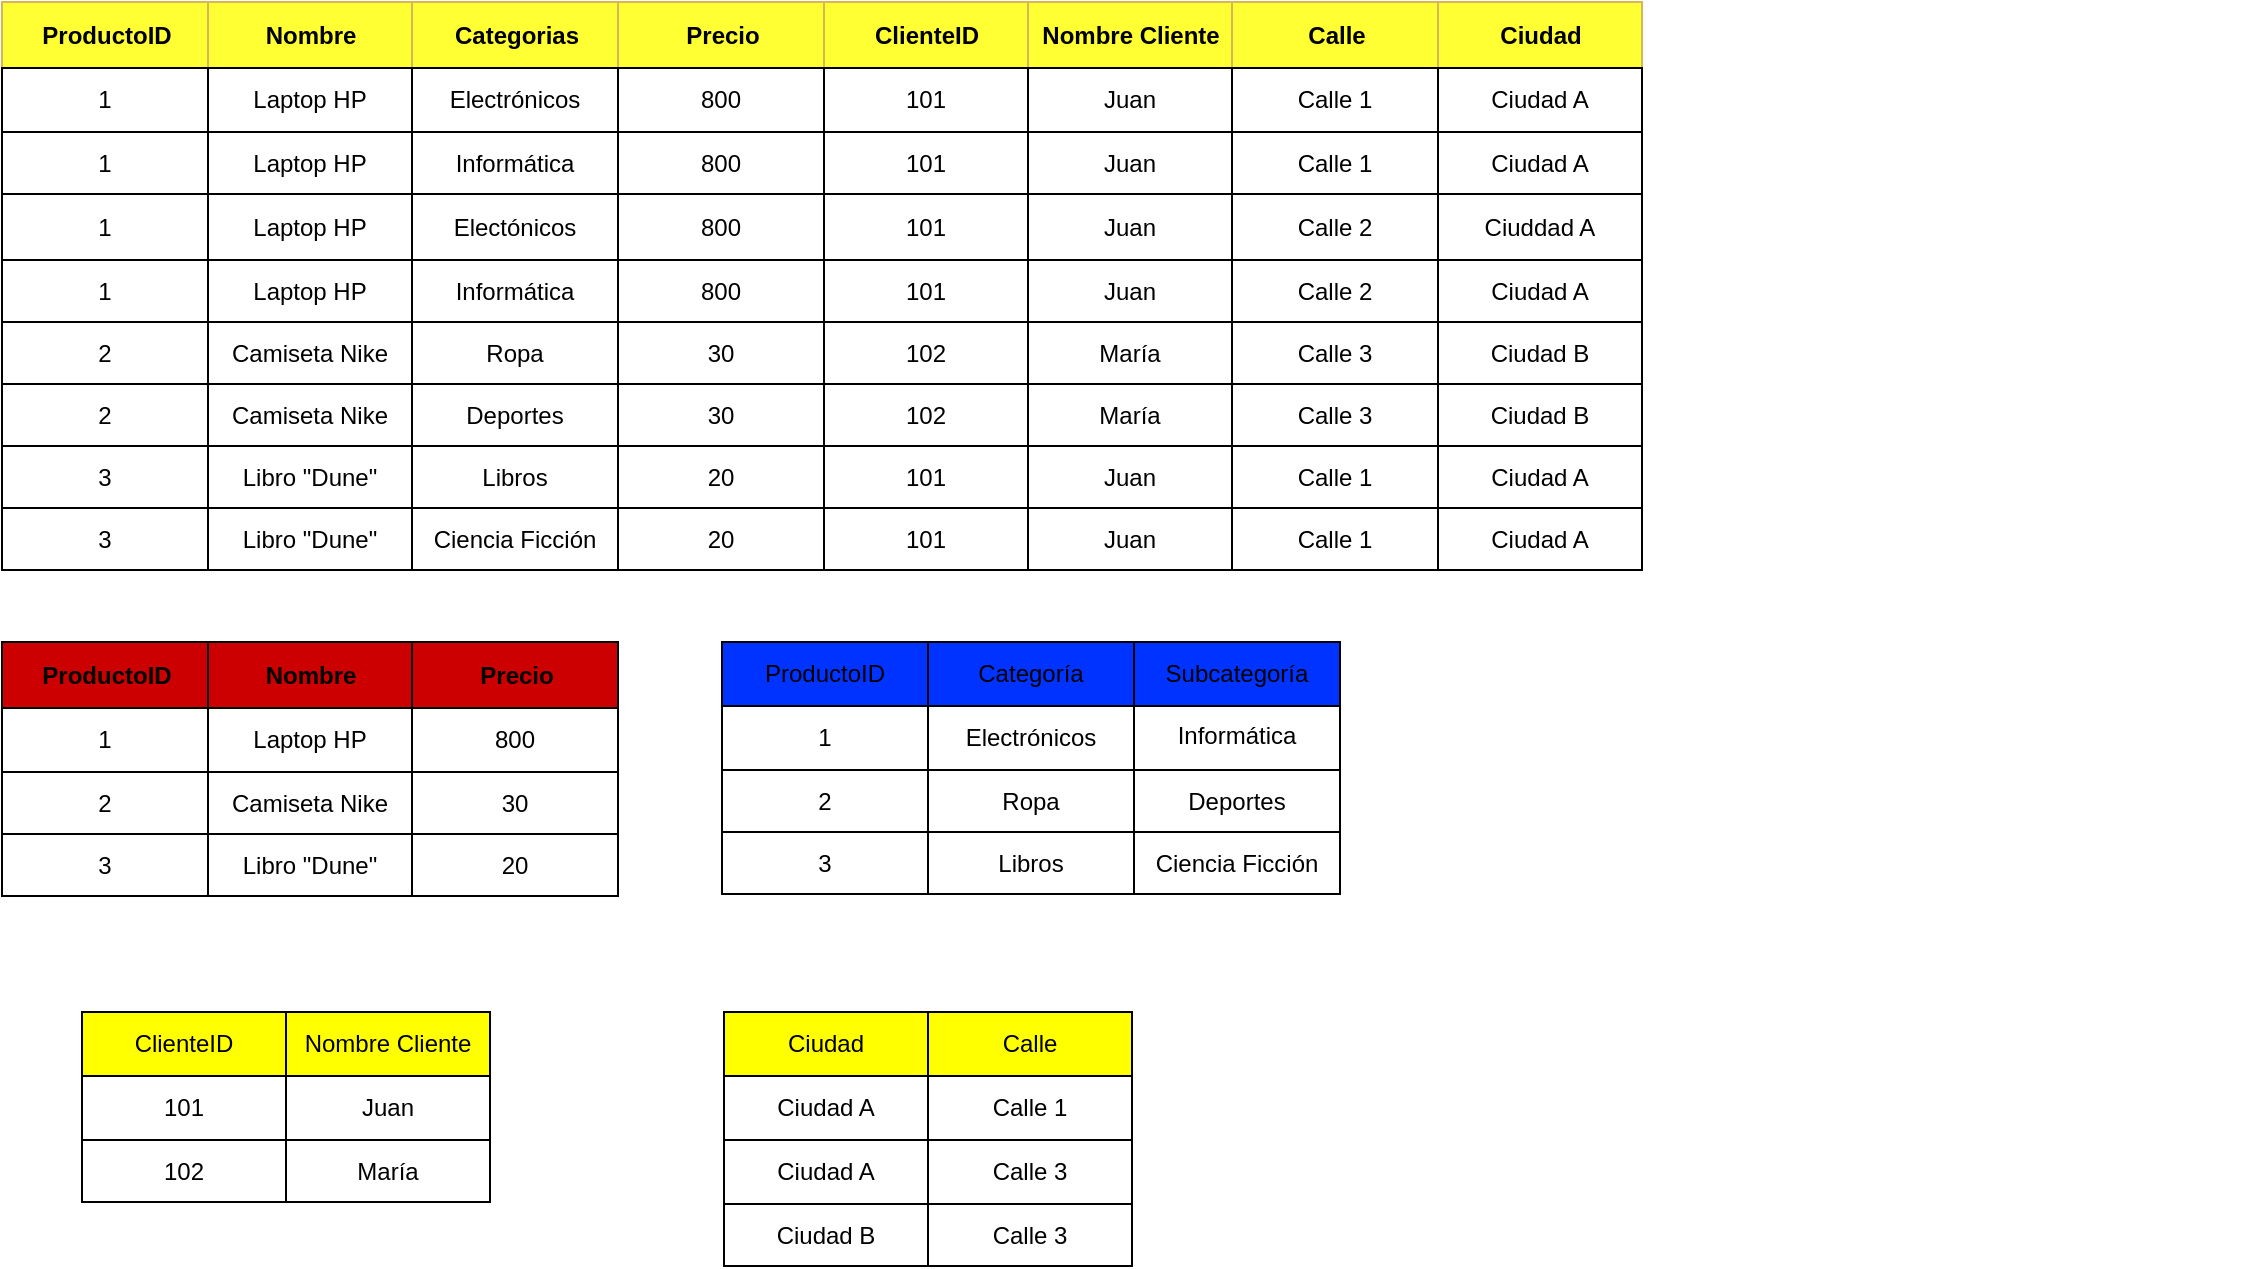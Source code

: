 <mxfile version="22.1.2" type="github">
  <diagram name="Página-1" id="UNRiJUsz-v9IFjcObpk8">
    <mxGraphModel dx="1247" dy="691" grid="1" gridSize="10" guides="1" tooltips="1" connect="1" arrows="1" fold="1" page="1" pageScale="1" pageWidth="827" pageHeight="1169" math="0" shadow="0">
      <root>
        <mxCell id="0" />
        <mxCell id="1" parent="0" />
        <mxCell id="HaPwBVSfwxV4r4Eon3EN-1" value="Assets" style="childLayout=tableLayout;recursiveResize=0;shadow=0;strokeColor=#000000;fillColor=#FFFFFF;rounded=0;swimlaneLine=1;" vertex="1" parent="1">
          <mxGeometry width="820" height="284" as="geometry" />
        </mxCell>
        <mxCell id="HaPwBVSfwxV4r4Eon3EN-2" style="shape=tableRow;horizontal=0;startSize=0;swimlaneHead=0;swimlaneBody=0;top=0;left=0;bottom=0;right=0;dropTarget=0;collapsible=0;recursiveResize=0;expand=0;fontStyle=0;strokeColor=#d6b656;fillColor=#FFFF33;shadow=0;rounded=0;swimlaneLine=1;" vertex="1" parent="HaPwBVSfwxV4r4Eon3EN-1">
          <mxGeometry width="820" height="33" as="geometry" />
        </mxCell>
        <mxCell id="HaPwBVSfwxV4r4Eon3EN-3" value="ProductoID" style="connectable=0;recursiveResize=0;align=center;fontStyle=1;html=1;strokeColor=#d6b656;fillColor=#FFFF33;shadow=0;rounded=0;swimlaneLine=1;" vertex="1" parent="HaPwBVSfwxV4r4Eon3EN-2">
          <mxGeometry width="103" height="33" as="geometry">
            <mxRectangle width="103" height="33" as="alternateBounds" />
          </mxGeometry>
        </mxCell>
        <mxCell id="HaPwBVSfwxV4r4Eon3EN-4" value="Nombre" style="connectable=0;recursiveResize=0;align=center;fontStyle=1;html=1;strokeColor=#d6b656;fillColor=#FFFF33;shadow=0;rounded=0;swimlaneLine=1;" vertex="1" parent="HaPwBVSfwxV4r4Eon3EN-2">
          <mxGeometry x="103" width="102" height="33" as="geometry">
            <mxRectangle width="102" height="33" as="alternateBounds" />
          </mxGeometry>
        </mxCell>
        <mxCell id="HaPwBVSfwxV4r4Eon3EN-5" value="Categorias" style="connectable=0;recursiveResize=0;align=center;fontStyle=1;html=1;strokeColor=#d6b656;fillColor=#FFFF33;shadow=0;rounded=0;swimlaneLine=1;" vertex="1" parent="HaPwBVSfwxV4r4Eon3EN-2">
          <mxGeometry x="205" width="103" height="33" as="geometry">
            <mxRectangle width="103" height="33" as="alternateBounds" />
          </mxGeometry>
        </mxCell>
        <mxCell id="HaPwBVSfwxV4r4Eon3EN-49" value="Precio" style="connectable=0;recursiveResize=0;align=center;fontStyle=1;html=1;strokeColor=#d6b656;fillColor=#FFFF33;shadow=0;rounded=0;swimlaneLine=1;" vertex="1" parent="HaPwBVSfwxV4r4Eon3EN-2">
          <mxGeometry x="308" width="103" height="33" as="geometry">
            <mxRectangle width="103" height="33" as="alternateBounds" />
          </mxGeometry>
        </mxCell>
        <mxCell id="HaPwBVSfwxV4r4Eon3EN-54" value="ClienteID" style="connectable=0;recursiveResize=0;align=center;fontStyle=1;html=1;strokeColor=#d6b656;fillColor=#FFFF33;shadow=0;rounded=0;swimlaneLine=1;" vertex="1" parent="HaPwBVSfwxV4r4Eon3EN-2">
          <mxGeometry x="411" width="102" height="33" as="geometry">
            <mxRectangle width="102" height="33" as="alternateBounds" />
          </mxGeometry>
        </mxCell>
        <mxCell id="HaPwBVSfwxV4r4Eon3EN-59" value="Nombre Cliente" style="connectable=0;recursiveResize=0;align=center;fontStyle=1;html=1;strokeColor=#d6b656;fillColor=#FFFF33;shadow=0;rounded=0;swimlaneLine=1;" vertex="1" parent="HaPwBVSfwxV4r4Eon3EN-2">
          <mxGeometry x="513" width="102" height="33" as="geometry">
            <mxRectangle width="102" height="33" as="alternateBounds" />
          </mxGeometry>
        </mxCell>
        <mxCell id="HaPwBVSfwxV4r4Eon3EN-85" value="Calle" style="connectable=0;recursiveResize=0;align=center;fontStyle=1;html=1;strokeColor=#d6b656;fillColor=#FFFF33;shadow=0;rounded=0;swimlaneLine=1;" vertex="1" parent="HaPwBVSfwxV4r4Eon3EN-2">
          <mxGeometry x="615" width="103" height="33" as="geometry">
            <mxRectangle width="103" height="33" as="alternateBounds" />
          </mxGeometry>
        </mxCell>
        <mxCell id="HaPwBVSfwxV4r4Eon3EN-141" value="Ciudad" style="connectable=0;recursiveResize=0;align=center;fontStyle=1;html=1;strokeColor=#d6b656;fillColor=#FFFF33;shadow=0;rounded=0;swimlaneLine=1;" vertex="1" parent="HaPwBVSfwxV4r4Eon3EN-2">
          <mxGeometry x="718" width="102" height="33" as="geometry">
            <mxRectangle width="102" height="33" as="alternateBounds" />
          </mxGeometry>
        </mxCell>
        <mxCell id="HaPwBVSfwxV4r4Eon3EN-6" value="" style="shape=tableRow;horizontal=0;startSize=0;swimlaneHead=0;swimlaneBody=0;top=0;left=0;bottom=0;right=0;dropTarget=0;collapsible=0;recursiveResize=0;expand=0;fontStyle=0;strokeColor=#000000;fillColor=#FFFFFF;shadow=0;rounded=0;swimlaneLine=1;" vertex="1" parent="HaPwBVSfwxV4r4Eon3EN-1">
          <mxGeometry y="33" width="820" height="32" as="geometry" />
        </mxCell>
        <mxCell id="HaPwBVSfwxV4r4Eon3EN-7" value="1" style="connectable=0;recursiveResize=0;align=center;whiteSpace=wrap;html=1;strokeColor=#000000;fillColor=#FFFFFF;shadow=0;rounded=0;swimlaneLine=1;" vertex="1" parent="HaPwBVSfwxV4r4Eon3EN-6">
          <mxGeometry width="103" height="32" as="geometry">
            <mxRectangle width="103" height="32" as="alternateBounds" />
          </mxGeometry>
        </mxCell>
        <mxCell id="HaPwBVSfwxV4r4Eon3EN-8" value="Laptop HP" style="connectable=0;recursiveResize=0;align=center;whiteSpace=wrap;html=1;strokeColor=#000000;fillColor=#FFFFFF;shadow=0;rounded=0;swimlaneLine=1;" vertex="1" parent="HaPwBVSfwxV4r4Eon3EN-6">
          <mxGeometry x="103" width="102" height="32" as="geometry">
            <mxRectangle width="102" height="32" as="alternateBounds" />
          </mxGeometry>
        </mxCell>
        <mxCell id="HaPwBVSfwxV4r4Eon3EN-9" value="Electrónicos" style="connectable=0;recursiveResize=0;align=center;whiteSpace=wrap;html=1;strokeColor=#000000;fillColor=#FFFFFF;shadow=0;rounded=0;swimlaneLine=1;" vertex="1" parent="HaPwBVSfwxV4r4Eon3EN-6">
          <mxGeometry x="205" width="103" height="32" as="geometry">
            <mxRectangle width="103" height="32" as="alternateBounds" />
          </mxGeometry>
        </mxCell>
        <mxCell id="HaPwBVSfwxV4r4Eon3EN-50" value="800" style="connectable=0;recursiveResize=0;align=center;whiteSpace=wrap;html=1;strokeColor=#000000;fillColor=#FFFFFF;shadow=0;rounded=0;swimlaneLine=1;" vertex="1" parent="HaPwBVSfwxV4r4Eon3EN-6">
          <mxGeometry x="308" width="103" height="32" as="geometry">
            <mxRectangle width="103" height="32" as="alternateBounds" />
          </mxGeometry>
        </mxCell>
        <mxCell id="HaPwBVSfwxV4r4Eon3EN-55" value="101" style="connectable=0;recursiveResize=0;align=center;whiteSpace=wrap;html=1;strokeColor=#000000;fillColor=#FFFFFF;shadow=0;rounded=0;swimlaneLine=1;" vertex="1" parent="HaPwBVSfwxV4r4Eon3EN-6">
          <mxGeometry x="411" width="102" height="32" as="geometry">
            <mxRectangle width="102" height="32" as="alternateBounds" />
          </mxGeometry>
        </mxCell>
        <mxCell id="HaPwBVSfwxV4r4Eon3EN-60" value="Juan" style="connectable=0;recursiveResize=0;align=center;whiteSpace=wrap;html=1;strokeColor=#000000;fillColor=#FFFFFF;shadow=0;rounded=0;swimlaneLine=1;" vertex="1" parent="HaPwBVSfwxV4r4Eon3EN-6">
          <mxGeometry x="513" width="102" height="32" as="geometry">
            <mxRectangle width="102" height="32" as="alternateBounds" />
          </mxGeometry>
        </mxCell>
        <mxCell id="HaPwBVSfwxV4r4Eon3EN-86" value="Calle 1" style="connectable=0;recursiveResize=0;align=center;whiteSpace=wrap;html=1;strokeColor=#000000;fillColor=#FFFFFF;shadow=0;rounded=0;swimlaneLine=1;" vertex="1" parent="HaPwBVSfwxV4r4Eon3EN-6">
          <mxGeometry x="615" width="103" height="32" as="geometry">
            <mxRectangle width="103" height="32" as="alternateBounds" />
          </mxGeometry>
        </mxCell>
        <mxCell id="HaPwBVSfwxV4r4Eon3EN-142" value="Ciudad A" style="connectable=0;recursiveResize=0;align=center;whiteSpace=wrap;html=1;strokeColor=#000000;fillColor=#FFFFFF;shadow=0;rounded=0;swimlaneLine=1;" vertex="1" parent="HaPwBVSfwxV4r4Eon3EN-6">
          <mxGeometry x="718" width="102" height="32" as="geometry">
            <mxRectangle width="102" height="32" as="alternateBounds" />
          </mxGeometry>
        </mxCell>
        <mxCell id="HaPwBVSfwxV4r4Eon3EN-10" value="" style="shape=tableRow;horizontal=0;startSize=0;swimlaneHead=0;swimlaneBody=0;top=0;left=0;bottom=0;right=0;dropTarget=0;collapsible=0;recursiveResize=0;expand=0;fontStyle=1;strokeColor=#000000;fillColor=#FFFFFF;shadow=0;rounded=0;swimlaneLine=1;" vertex="1" parent="HaPwBVSfwxV4r4Eon3EN-1">
          <mxGeometry y="65" width="820" height="31" as="geometry" />
        </mxCell>
        <mxCell id="HaPwBVSfwxV4r4Eon3EN-11" value="1" style="connectable=0;recursiveResize=0;whiteSpace=wrap;html=1;strokeColor=#000000;fillColor=#FFFFFF;shadow=0;rounded=0;swimlaneLine=1;" vertex="1" parent="HaPwBVSfwxV4r4Eon3EN-10">
          <mxGeometry width="103" height="31" as="geometry">
            <mxRectangle width="103" height="31" as="alternateBounds" />
          </mxGeometry>
        </mxCell>
        <mxCell id="HaPwBVSfwxV4r4Eon3EN-12" value="Laptop HP" style="connectable=0;recursiveResize=0;whiteSpace=wrap;html=1;strokeColor=#000000;fillColor=#FFFFFF;shadow=0;rounded=0;swimlaneLine=1;" vertex="1" parent="HaPwBVSfwxV4r4Eon3EN-10">
          <mxGeometry x="103" width="102" height="31" as="geometry">
            <mxRectangle width="102" height="31" as="alternateBounds" />
          </mxGeometry>
        </mxCell>
        <mxCell id="HaPwBVSfwxV4r4Eon3EN-13" value="Informática" style="connectable=0;recursiveResize=0;whiteSpace=wrap;html=1;strokeColor=#000000;fillColor=#FFFFFF;shadow=0;rounded=0;swimlaneLine=1;" vertex="1" parent="HaPwBVSfwxV4r4Eon3EN-10">
          <mxGeometry x="205" width="103" height="31" as="geometry">
            <mxRectangle width="103" height="31" as="alternateBounds" />
          </mxGeometry>
        </mxCell>
        <mxCell id="HaPwBVSfwxV4r4Eon3EN-51" value="800" style="connectable=0;recursiveResize=0;whiteSpace=wrap;html=1;strokeColor=#000000;fillColor=#FFFFFF;shadow=0;rounded=0;swimlaneLine=1;" vertex="1" parent="HaPwBVSfwxV4r4Eon3EN-10">
          <mxGeometry x="308" width="103" height="31" as="geometry">
            <mxRectangle width="103" height="31" as="alternateBounds" />
          </mxGeometry>
        </mxCell>
        <mxCell id="HaPwBVSfwxV4r4Eon3EN-56" value="101" style="connectable=0;recursiveResize=0;whiteSpace=wrap;html=1;strokeColor=#000000;fillColor=#FFFFFF;shadow=0;rounded=0;swimlaneLine=1;" vertex="1" parent="HaPwBVSfwxV4r4Eon3EN-10">
          <mxGeometry x="411" width="102" height="31" as="geometry">
            <mxRectangle width="102" height="31" as="alternateBounds" />
          </mxGeometry>
        </mxCell>
        <mxCell id="HaPwBVSfwxV4r4Eon3EN-61" value="Juan" style="connectable=0;recursiveResize=0;whiteSpace=wrap;html=1;strokeColor=#000000;fillColor=#FFFFFF;shadow=0;rounded=0;swimlaneLine=1;" vertex="1" parent="HaPwBVSfwxV4r4Eon3EN-10">
          <mxGeometry x="513" width="102" height="31" as="geometry">
            <mxRectangle width="102" height="31" as="alternateBounds" />
          </mxGeometry>
        </mxCell>
        <mxCell id="HaPwBVSfwxV4r4Eon3EN-87" value="Calle 1" style="connectable=0;recursiveResize=0;whiteSpace=wrap;html=1;strokeColor=#000000;fillColor=#FFFFFF;shadow=0;rounded=0;swimlaneLine=1;" vertex="1" parent="HaPwBVSfwxV4r4Eon3EN-10">
          <mxGeometry x="615" width="103" height="31" as="geometry">
            <mxRectangle width="103" height="31" as="alternateBounds" />
          </mxGeometry>
        </mxCell>
        <mxCell id="HaPwBVSfwxV4r4Eon3EN-143" value="Ciudad A" style="connectable=0;recursiveResize=0;whiteSpace=wrap;html=1;strokeColor=#000000;fillColor=#FFFFFF;shadow=0;rounded=0;swimlaneLine=1;" vertex="1" parent="HaPwBVSfwxV4r4Eon3EN-10">
          <mxGeometry x="718" width="102" height="31" as="geometry">
            <mxRectangle width="102" height="31" as="alternateBounds" />
          </mxGeometry>
        </mxCell>
        <mxCell id="HaPwBVSfwxV4r4Eon3EN-14" value="" style="shape=tableRow;horizontal=0;startSize=0;swimlaneHead=0;swimlaneBody=0;top=0;left=0;bottom=0;right=0;dropTarget=0;collapsible=0;recursiveResize=0;expand=0;fontStyle=0;strokeColor=#000000;fillColor=#FFFFFF;shadow=0;rounded=0;swimlaneLine=1;" vertex="1" parent="HaPwBVSfwxV4r4Eon3EN-1">
          <mxGeometry y="96" width="820" height="33" as="geometry" />
        </mxCell>
        <mxCell id="HaPwBVSfwxV4r4Eon3EN-15" value="1" style="connectable=0;recursiveResize=0;fontStyle=0;align=center;whiteSpace=wrap;html=1;strokeColor=#000000;fillColor=#FFFFFF;shadow=0;rounded=0;swimlaneLine=1;" vertex="1" parent="HaPwBVSfwxV4r4Eon3EN-14">
          <mxGeometry width="103" height="33" as="geometry">
            <mxRectangle width="103" height="33" as="alternateBounds" />
          </mxGeometry>
        </mxCell>
        <mxCell id="HaPwBVSfwxV4r4Eon3EN-16" value="Laptop HP" style="connectable=0;recursiveResize=0;fontStyle=0;align=center;whiteSpace=wrap;html=1;strokeColor=#000000;fillColor=#FFFFFF;shadow=0;rounded=0;swimlaneLine=1;" vertex="1" parent="HaPwBVSfwxV4r4Eon3EN-14">
          <mxGeometry x="103" width="102" height="33" as="geometry">
            <mxRectangle width="102" height="33" as="alternateBounds" />
          </mxGeometry>
        </mxCell>
        <mxCell id="HaPwBVSfwxV4r4Eon3EN-17" value="Electónicos" style="connectable=0;recursiveResize=0;fontStyle=0;align=center;whiteSpace=wrap;html=1;strokeColor=#000000;fillColor=#FFFFFF;shadow=0;rounded=0;swimlaneLine=1;" vertex="1" parent="HaPwBVSfwxV4r4Eon3EN-14">
          <mxGeometry x="205" width="103" height="33" as="geometry">
            <mxRectangle width="103" height="33" as="alternateBounds" />
          </mxGeometry>
        </mxCell>
        <mxCell id="HaPwBVSfwxV4r4Eon3EN-52" value="800" style="connectable=0;recursiveResize=0;fontStyle=0;align=center;whiteSpace=wrap;html=1;strokeColor=#000000;fillColor=#FFFFFF;shadow=0;rounded=0;swimlaneLine=1;" vertex="1" parent="HaPwBVSfwxV4r4Eon3EN-14">
          <mxGeometry x="308" width="103" height="33" as="geometry">
            <mxRectangle width="103" height="33" as="alternateBounds" />
          </mxGeometry>
        </mxCell>
        <mxCell id="HaPwBVSfwxV4r4Eon3EN-57" value="101" style="connectable=0;recursiveResize=0;fontStyle=0;align=center;whiteSpace=wrap;html=1;strokeColor=#000000;fillColor=#FFFFFF;shadow=0;rounded=0;swimlaneLine=1;" vertex="1" parent="HaPwBVSfwxV4r4Eon3EN-14">
          <mxGeometry x="411" width="102" height="33" as="geometry">
            <mxRectangle width="102" height="33" as="alternateBounds" />
          </mxGeometry>
        </mxCell>
        <mxCell id="HaPwBVSfwxV4r4Eon3EN-62" value="Juan" style="connectable=0;recursiveResize=0;fontStyle=0;align=center;whiteSpace=wrap;html=1;strokeColor=#000000;fillColor=#FFFFFF;shadow=0;rounded=0;swimlaneLine=1;" vertex="1" parent="HaPwBVSfwxV4r4Eon3EN-14">
          <mxGeometry x="513" width="102" height="33" as="geometry">
            <mxRectangle width="102" height="33" as="alternateBounds" />
          </mxGeometry>
        </mxCell>
        <mxCell id="HaPwBVSfwxV4r4Eon3EN-88" value="Calle 2" style="connectable=0;recursiveResize=0;fontStyle=0;align=center;whiteSpace=wrap;html=1;strokeColor=#000000;fillColor=#FFFFFF;shadow=0;rounded=0;swimlaneLine=1;" vertex="1" parent="HaPwBVSfwxV4r4Eon3EN-14">
          <mxGeometry x="615" width="103" height="33" as="geometry">
            <mxRectangle width="103" height="33" as="alternateBounds" />
          </mxGeometry>
        </mxCell>
        <mxCell id="HaPwBVSfwxV4r4Eon3EN-144" value="Ciuddad A" style="connectable=0;recursiveResize=0;fontStyle=0;align=center;whiteSpace=wrap;html=1;strokeColor=#000000;fillColor=#FFFFFF;shadow=0;rounded=0;swimlaneLine=1;" vertex="1" parent="HaPwBVSfwxV4r4Eon3EN-14">
          <mxGeometry x="718" width="102" height="33" as="geometry">
            <mxRectangle width="102" height="33" as="alternateBounds" />
          </mxGeometry>
        </mxCell>
        <mxCell id="HaPwBVSfwxV4r4Eon3EN-18" value="" style="shape=tableRow;horizontal=0;startSize=0;swimlaneHead=0;swimlaneBody=0;top=0;left=0;bottom=0;right=0;dropTarget=0;collapsible=0;recursiveResize=0;expand=0;fontStyle=1;strokeColor=#000000;fillColor=#FFFFFF;shadow=0;rounded=0;swimlaneLine=1;" vertex="1" parent="HaPwBVSfwxV4r4Eon3EN-1">
          <mxGeometry y="129" width="820" height="31" as="geometry" />
        </mxCell>
        <mxCell id="HaPwBVSfwxV4r4Eon3EN-19" value="1" style="connectable=0;recursiveResize=0;whiteSpace=wrap;html=1;strokeColor=#000000;fillColor=#FFFFFF;shadow=0;rounded=0;swimlaneLine=1;" vertex="1" parent="HaPwBVSfwxV4r4Eon3EN-18">
          <mxGeometry width="103" height="31" as="geometry">
            <mxRectangle width="103" height="31" as="alternateBounds" />
          </mxGeometry>
        </mxCell>
        <mxCell id="HaPwBVSfwxV4r4Eon3EN-20" value="Laptop HP" style="connectable=0;recursiveResize=0;whiteSpace=wrap;html=1;strokeColor=#000000;fillColor=#FFFFFF;shadow=0;rounded=0;swimlaneLine=1;" vertex="1" parent="HaPwBVSfwxV4r4Eon3EN-18">
          <mxGeometry x="103" width="102" height="31" as="geometry">
            <mxRectangle width="102" height="31" as="alternateBounds" />
          </mxGeometry>
        </mxCell>
        <mxCell id="HaPwBVSfwxV4r4Eon3EN-21" value="Informática" style="connectable=0;recursiveResize=0;whiteSpace=wrap;html=1;strokeColor=#000000;fillColor=#FFFFFF;shadow=0;rounded=0;swimlaneLine=1;" vertex="1" parent="HaPwBVSfwxV4r4Eon3EN-18">
          <mxGeometry x="205" width="103" height="31" as="geometry">
            <mxRectangle width="103" height="31" as="alternateBounds" />
          </mxGeometry>
        </mxCell>
        <mxCell id="HaPwBVSfwxV4r4Eon3EN-53" value="800" style="connectable=0;recursiveResize=0;whiteSpace=wrap;html=1;strokeColor=#000000;fillColor=#FFFFFF;shadow=0;rounded=0;swimlaneLine=1;" vertex="1" parent="HaPwBVSfwxV4r4Eon3EN-18">
          <mxGeometry x="308" width="103" height="31" as="geometry">
            <mxRectangle width="103" height="31" as="alternateBounds" />
          </mxGeometry>
        </mxCell>
        <mxCell id="HaPwBVSfwxV4r4Eon3EN-58" value="101" style="connectable=0;recursiveResize=0;whiteSpace=wrap;html=1;strokeColor=#000000;fillColor=#FFFFFF;shadow=0;rounded=0;swimlaneLine=1;" vertex="1" parent="HaPwBVSfwxV4r4Eon3EN-18">
          <mxGeometry x="411" width="102" height="31" as="geometry">
            <mxRectangle width="102" height="31" as="alternateBounds" />
          </mxGeometry>
        </mxCell>
        <mxCell id="HaPwBVSfwxV4r4Eon3EN-63" value="Juan" style="connectable=0;recursiveResize=0;whiteSpace=wrap;html=1;strokeColor=#000000;fillColor=#FFFFFF;shadow=0;rounded=0;swimlaneLine=1;" vertex="1" parent="HaPwBVSfwxV4r4Eon3EN-18">
          <mxGeometry x="513" width="102" height="31" as="geometry">
            <mxRectangle width="102" height="31" as="alternateBounds" />
          </mxGeometry>
        </mxCell>
        <mxCell id="HaPwBVSfwxV4r4Eon3EN-89" value="Calle 2" style="connectable=0;recursiveResize=0;whiteSpace=wrap;html=1;strokeColor=#000000;fillColor=#FFFFFF;shadow=0;rounded=0;swimlaneLine=1;" vertex="1" parent="HaPwBVSfwxV4r4Eon3EN-18">
          <mxGeometry x="615" width="103" height="31" as="geometry">
            <mxRectangle width="103" height="31" as="alternateBounds" />
          </mxGeometry>
        </mxCell>
        <mxCell id="HaPwBVSfwxV4r4Eon3EN-145" value="Ciudad A" style="connectable=0;recursiveResize=0;whiteSpace=wrap;html=1;strokeColor=#000000;fillColor=#FFFFFF;shadow=0;rounded=0;swimlaneLine=1;" vertex="1" parent="HaPwBVSfwxV4r4Eon3EN-18">
          <mxGeometry x="718" width="102" height="31" as="geometry">
            <mxRectangle width="102" height="31" as="alternateBounds" />
          </mxGeometry>
        </mxCell>
        <mxCell id="HaPwBVSfwxV4r4Eon3EN-78" style="shape=tableRow;horizontal=0;startSize=0;swimlaneHead=0;swimlaneBody=0;top=0;left=0;bottom=0;right=0;dropTarget=0;collapsible=0;recursiveResize=0;expand=0;fontStyle=1;strokeColor=#000000;fillColor=#FFFFFF;shadow=0;rounded=0;swimlaneLine=1;" vertex="1" parent="HaPwBVSfwxV4r4Eon3EN-1">
          <mxGeometry y="160" width="820" height="31" as="geometry" />
        </mxCell>
        <mxCell id="HaPwBVSfwxV4r4Eon3EN-79" value="2" style="connectable=0;recursiveResize=0;whiteSpace=wrap;html=1;strokeColor=#000000;fillColor=#FFFFFF;shadow=0;rounded=0;swimlaneLine=1;" vertex="1" parent="HaPwBVSfwxV4r4Eon3EN-78">
          <mxGeometry width="103" height="31" as="geometry">
            <mxRectangle width="103" height="31" as="alternateBounds" />
          </mxGeometry>
        </mxCell>
        <mxCell id="HaPwBVSfwxV4r4Eon3EN-80" value="Camiseta Nike" style="connectable=0;recursiveResize=0;whiteSpace=wrap;html=1;strokeColor=#000000;fillColor=#FFFFFF;shadow=0;rounded=0;swimlaneLine=1;" vertex="1" parent="HaPwBVSfwxV4r4Eon3EN-78">
          <mxGeometry x="103" width="102" height="31" as="geometry">
            <mxRectangle width="102" height="31" as="alternateBounds" />
          </mxGeometry>
        </mxCell>
        <mxCell id="HaPwBVSfwxV4r4Eon3EN-81" value="Ropa" style="connectable=0;recursiveResize=0;whiteSpace=wrap;html=1;strokeColor=#000000;fillColor=#FFFFFF;shadow=0;rounded=0;swimlaneLine=1;" vertex="1" parent="HaPwBVSfwxV4r4Eon3EN-78">
          <mxGeometry x="205" width="103" height="31" as="geometry">
            <mxRectangle width="103" height="31" as="alternateBounds" />
          </mxGeometry>
        </mxCell>
        <mxCell id="HaPwBVSfwxV4r4Eon3EN-82" value="30" style="connectable=0;recursiveResize=0;whiteSpace=wrap;html=1;strokeColor=#000000;fillColor=#FFFFFF;shadow=0;rounded=0;swimlaneLine=1;" vertex="1" parent="HaPwBVSfwxV4r4Eon3EN-78">
          <mxGeometry x="308" width="103" height="31" as="geometry">
            <mxRectangle width="103" height="31" as="alternateBounds" />
          </mxGeometry>
        </mxCell>
        <mxCell id="HaPwBVSfwxV4r4Eon3EN-83" value="102" style="connectable=0;recursiveResize=0;whiteSpace=wrap;html=1;strokeColor=#000000;fillColor=#FFFFFF;shadow=0;rounded=0;swimlaneLine=1;" vertex="1" parent="HaPwBVSfwxV4r4Eon3EN-78">
          <mxGeometry x="411" width="102" height="31" as="geometry">
            <mxRectangle width="102" height="31" as="alternateBounds" />
          </mxGeometry>
        </mxCell>
        <mxCell id="HaPwBVSfwxV4r4Eon3EN-84" value="María" style="connectable=0;recursiveResize=0;whiteSpace=wrap;html=1;strokeColor=#000000;fillColor=#FFFFFF;shadow=0;rounded=0;swimlaneLine=1;" vertex="1" parent="HaPwBVSfwxV4r4Eon3EN-78">
          <mxGeometry x="513" width="102" height="31" as="geometry">
            <mxRectangle width="102" height="31" as="alternateBounds" />
          </mxGeometry>
        </mxCell>
        <mxCell id="HaPwBVSfwxV4r4Eon3EN-90" value="Calle 3" style="connectable=0;recursiveResize=0;whiteSpace=wrap;html=1;strokeColor=#000000;fillColor=#FFFFFF;shadow=0;rounded=0;swimlaneLine=1;" vertex="1" parent="HaPwBVSfwxV4r4Eon3EN-78">
          <mxGeometry x="615" width="103" height="31" as="geometry">
            <mxRectangle width="103" height="31" as="alternateBounds" />
          </mxGeometry>
        </mxCell>
        <mxCell id="HaPwBVSfwxV4r4Eon3EN-146" value="Ciudad B" style="connectable=0;recursiveResize=0;whiteSpace=wrap;html=1;strokeColor=#000000;fillColor=#FFFFFF;shadow=0;rounded=0;swimlaneLine=1;" vertex="1" parent="HaPwBVSfwxV4r4Eon3EN-78">
          <mxGeometry x="718" width="102" height="31" as="geometry">
            <mxRectangle width="102" height="31" as="alternateBounds" />
          </mxGeometry>
        </mxCell>
        <mxCell id="HaPwBVSfwxV4r4Eon3EN-71" style="shape=tableRow;horizontal=0;startSize=0;swimlaneHead=0;swimlaneBody=0;top=0;left=0;bottom=0;right=0;dropTarget=0;collapsible=0;recursiveResize=0;expand=0;fontStyle=1;strokeColor=#000000;fillColor=#FFFFFF;shadow=0;rounded=0;swimlaneLine=1;" vertex="1" parent="HaPwBVSfwxV4r4Eon3EN-1">
          <mxGeometry y="191" width="820" height="31" as="geometry" />
        </mxCell>
        <mxCell id="HaPwBVSfwxV4r4Eon3EN-72" value="2" style="connectable=0;recursiveResize=0;whiteSpace=wrap;html=1;strokeColor=#000000;fillColor=#FFFFFF;shadow=0;rounded=0;swimlaneLine=1;" vertex="1" parent="HaPwBVSfwxV4r4Eon3EN-71">
          <mxGeometry width="103" height="31" as="geometry">
            <mxRectangle width="103" height="31" as="alternateBounds" />
          </mxGeometry>
        </mxCell>
        <mxCell id="HaPwBVSfwxV4r4Eon3EN-73" value="Camiseta Nike" style="connectable=0;recursiveResize=0;whiteSpace=wrap;html=1;strokeColor=#000000;fillColor=#FFFFFF;shadow=0;rounded=0;swimlaneLine=1;" vertex="1" parent="HaPwBVSfwxV4r4Eon3EN-71">
          <mxGeometry x="103" width="102" height="31" as="geometry">
            <mxRectangle width="102" height="31" as="alternateBounds" />
          </mxGeometry>
        </mxCell>
        <mxCell id="HaPwBVSfwxV4r4Eon3EN-74" value="Deportes" style="connectable=0;recursiveResize=0;whiteSpace=wrap;html=1;strokeColor=#000000;fillColor=#FFFFFF;shadow=0;rounded=0;swimlaneLine=1;" vertex="1" parent="HaPwBVSfwxV4r4Eon3EN-71">
          <mxGeometry x="205" width="103" height="31" as="geometry">
            <mxRectangle width="103" height="31" as="alternateBounds" />
          </mxGeometry>
        </mxCell>
        <mxCell id="HaPwBVSfwxV4r4Eon3EN-75" value="30" style="connectable=0;recursiveResize=0;whiteSpace=wrap;html=1;strokeColor=#000000;fillColor=#FFFFFF;shadow=0;rounded=0;swimlaneLine=1;" vertex="1" parent="HaPwBVSfwxV4r4Eon3EN-71">
          <mxGeometry x="308" width="103" height="31" as="geometry">
            <mxRectangle width="103" height="31" as="alternateBounds" />
          </mxGeometry>
        </mxCell>
        <mxCell id="HaPwBVSfwxV4r4Eon3EN-76" value="102" style="connectable=0;recursiveResize=0;whiteSpace=wrap;html=1;strokeColor=#000000;fillColor=#FFFFFF;shadow=0;rounded=0;swimlaneLine=1;" vertex="1" parent="HaPwBVSfwxV4r4Eon3EN-71">
          <mxGeometry x="411" width="102" height="31" as="geometry">
            <mxRectangle width="102" height="31" as="alternateBounds" />
          </mxGeometry>
        </mxCell>
        <mxCell id="HaPwBVSfwxV4r4Eon3EN-77" value="María" style="connectable=0;recursiveResize=0;whiteSpace=wrap;html=1;strokeColor=#000000;fillColor=#FFFFFF;shadow=0;rounded=0;swimlaneLine=1;" vertex="1" parent="HaPwBVSfwxV4r4Eon3EN-71">
          <mxGeometry x="513" width="102" height="31" as="geometry">
            <mxRectangle width="102" height="31" as="alternateBounds" />
          </mxGeometry>
        </mxCell>
        <mxCell id="HaPwBVSfwxV4r4Eon3EN-91" value="Calle 3" style="connectable=0;recursiveResize=0;whiteSpace=wrap;html=1;strokeColor=#000000;fillColor=#FFFFFF;shadow=0;rounded=0;swimlaneLine=1;" vertex="1" parent="HaPwBVSfwxV4r4Eon3EN-71">
          <mxGeometry x="615" width="103" height="31" as="geometry">
            <mxRectangle width="103" height="31" as="alternateBounds" />
          </mxGeometry>
        </mxCell>
        <mxCell id="HaPwBVSfwxV4r4Eon3EN-147" value="Ciudad B" style="connectable=0;recursiveResize=0;whiteSpace=wrap;html=1;strokeColor=#000000;fillColor=#FFFFFF;shadow=0;rounded=0;swimlaneLine=1;" vertex="1" parent="HaPwBVSfwxV4r4Eon3EN-71">
          <mxGeometry x="718" width="102" height="31" as="geometry">
            <mxRectangle width="102" height="31" as="alternateBounds" />
          </mxGeometry>
        </mxCell>
        <mxCell id="HaPwBVSfwxV4r4Eon3EN-64" style="shape=tableRow;horizontal=0;startSize=0;swimlaneHead=0;swimlaneBody=0;top=0;left=0;bottom=0;right=0;dropTarget=0;collapsible=0;recursiveResize=0;expand=0;fontStyle=1;strokeColor=#000000;fillColor=#FFFFFF;shadow=0;rounded=0;swimlaneLine=1;" vertex="1" parent="HaPwBVSfwxV4r4Eon3EN-1">
          <mxGeometry y="222" width="820" height="31" as="geometry" />
        </mxCell>
        <mxCell id="HaPwBVSfwxV4r4Eon3EN-65" value="3" style="connectable=0;recursiveResize=0;whiteSpace=wrap;html=1;strokeColor=#000000;fillColor=#FFFFFF;shadow=0;rounded=0;swimlaneLine=1;" vertex="1" parent="HaPwBVSfwxV4r4Eon3EN-64">
          <mxGeometry width="103" height="31" as="geometry">
            <mxRectangle width="103" height="31" as="alternateBounds" />
          </mxGeometry>
        </mxCell>
        <mxCell id="HaPwBVSfwxV4r4Eon3EN-66" value="Libro &quot;Dune&quot;" style="connectable=0;recursiveResize=0;whiteSpace=wrap;html=1;strokeColor=#000000;fillColor=#FFFFFF;shadow=0;rounded=0;swimlaneLine=1;" vertex="1" parent="HaPwBVSfwxV4r4Eon3EN-64">
          <mxGeometry x="103" width="102" height="31" as="geometry">
            <mxRectangle width="102" height="31" as="alternateBounds" />
          </mxGeometry>
        </mxCell>
        <mxCell id="HaPwBVSfwxV4r4Eon3EN-67" value="Libros" style="connectable=0;recursiveResize=0;whiteSpace=wrap;html=1;strokeColor=#000000;fillColor=#FFFFFF;shadow=0;rounded=0;swimlaneLine=1;" vertex="1" parent="HaPwBVSfwxV4r4Eon3EN-64">
          <mxGeometry x="205" width="103" height="31" as="geometry">
            <mxRectangle width="103" height="31" as="alternateBounds" />
          </mxGeometry>
        </mxCell>
        <mxCell id="HaPwBVSfwxV4r4Eon3EN-68" value="20" style="connectable=0;recursiveResize=0;whiteSpace=wrap;html=1;strokeColor=#000000;fillColor=#FFFFFF;shadow=0;rounded=0;swimlaneLine=1;" vertex="1" parent="HaPwBVSfwxV4r4Eon3EN-64">
          <mxGeometry x="308" width="103" height="31" as="geometry">
            <mxRectangle width="103" height="31" as="alternateBounds" />
          </mxGeometry>
        </mxCell>
        <mxCell id="HaPwBVSfwxV4r4Eon3EN-69" value="101" style="connectable=0;recursiveResize=0;whiteSpace=wrap;html=1;strokeColor=#000000;fillColor=#FFFFFF;shadow=0;rounded=0;swimlaneLine=1;" vertex="1" parent="HaPwBVSfwxV4r4Eon3EN-64">
          <mxGeometry x="411" width="102" height="31" as="geometry">
            <mxRectangle width="102" height="31" as="alternateBounds" />
          </mxGeometry>
        </mxCell>
        <mxCell id="HaPwBVSfwxV4r4Eon3EN-70" value="Juan" style="connectable=0;recursiveResize=0;whiteSpace=wrap;html=1;strokeColor=#000000;fillColor=#FFFFFF;shadow=0;rounded=0;swimlaneLine=1;" vertex="1" parent="HaPwBVSfwxV4r4Eon3EN-64">
          <mxGeometry x="513" width="102" height="31" as="geometry">
            <mxRectangle width="102" height="31" as="alternateBounds" />
          </mxGeometry>
        </mxCell>
        <mxCell id="HaPwBVSfwxV4r4Eon3EN-92" value="Calle 1" style="connectable=0;recursiveResize=0;whiteSpace=wrap;html=1;strokeColor=#000000;fillColor=#FFFFFF;shadow=0;rounded=0;swimlaneLine=1;" vertex="1" parent="HaPwBVSfwxV4r4Eon3EN-64">
          <mxGeometry x="615" width="103" height="31" as="geometry">
            <mxRectangle width="103" height="31" as="alternateBounds" />
          </mxGeometry>
        </mxCell>
        <mxCell id="HaPwBVSfwxV4r4Eon3EN-148" value="Ciudad A" style="connectable=0;recursiveResize=0;whiteSpace=wrap;html=1;strokeColor=#000000;fillColor=#FFFFFF;shadow=0;rounded=0;swimlaneLine=1;" vertex="1" parent="HaPwBVSfwxV4r4Eon3EN-64">
          <mxGeometry x="718" width="102" height="31" as="geometry">
            <mxRectangle width="102" height="31" as="alternateBounds" />
          </mxGeometry>
        </mxCell>
        <mxCell id="HaPwBVSfwxV4r4Eon3EN-93" style="shape=tableRow;horizontal=0;startSize=0;swimlaneHead=0;swimlaneBody=0;top=0;left=0;bottom=0;right=0;dropTarget=0;collapsible=0;recursiveResize=0;expand=0;fontStyle=1;strokeColor=#000000;fillColor=#FFFFFF;shadow=0;rounded=0;swimlaneLine=1;" vertex="1" parent="HaPwBVSfwxV4r4Eon3EN-1">
          <mxGeometry y="253" width="820" height="31" as="geometry" />
        </mxCell>
        <mxCell id="HaPwBVSfwxV4r4Eon3EN-94" value="3" style="connectable=0;recursiveResize=0;whiteSpace=wrap;html=1;strokeColor=#000000;fillColor=#FFFFFF;shadow=0;rounded=0;swimlaneLine=1;" vertex="1" parent="HaPwBVSfwxV4r4Eon3EN-93">
          <mxGeometry width="103" height="31" as="geometry">
            <mxRectangle width="103" height="31" as="alternateBounds" />
          </mxGeometry>
        </mxCell>
        <mxCell id="HaPwBVSfwxV4r4Eon3EN-95" value="Libro &quot;Dune&quot;" style="connectable=0;recursiveResize=0;whiteSpace=wrap;html=1;strokeColor=#000000;fillColor=#FFFFFF;shadow=0;rounded=0;swimlaneLine=1;" vertex="1" parent="HaPwBVSfwxV4r4Eon3EN-93">
          <mxGeometry x="103" width="102" height="31" as="geometry">
            <mxRectangle width="102" height="31" as="alternateBounds" />
          </mxGeometry>
        </mxCell>
        <mxCell id="HaPwBVSfwxV4r4Eon3EN-96" value="Ciencia Ficción" style="connectable=0;recursiveResize=0;whiteSpace=wrap;html=1;strokeColor=#000000;fillColor=#FFFFFF;shadow=0;rounded=0;swimlaneLine=1;" vertex="1" parent="HaPwBVSfwxV4r4Eon3EN-93">
          <mxGeometry x="205" width="103" height="31" as="geometry">
            <mxRectangle width="103" height="31" as="alternateBounds" />
          </mxGeometry>
        </mxCell>
        <mxCell id="HaPwBVSfwxV4r4Eon3EN-97" value="20" style="connectable=0;recursiveResize=0;whiteSpace=wrap;html=1;strokeColor=#000000;fillColor=#FFFFFF;shadow=0;rounded=0;swimlaneLine=1;" vertex="1" parent="HaPwBVSfwxV4r4Eon3EN-93">
          <mxGeometry x="308" width="103" height="31" as="geometry">
            <mxRectangle width="103" height="31" as="alternateBounds" />
          </mxGeometry>
        </mxCell>
        <mxCell id="HaPwBVSfwxV4r4Eon3EN-98" value="101" style="connectable=0;recursiveResize=0;whiteSpace=wrap;html=1;strokeColor=#000000;fillColor=#FFFFFF;shadow=0;rounded=0;swimlaneLine=1;" vertex="1" parent="HaPwBVSfwxV4r4Eon3EN-93">
          <mxGeometry x="411" width="102" height="31" as="geometry">
            <mxRectangle width="102" height="31" as="alternateBounds" />
          </mxGeometry>
        </mxCell>
        <mxCell id="HaPwBVSfwxV4r4Eon3EN-99" value="Juan" style="connectable=0;recursiveResize=0;whiteSpace=wrap;html=1;strokeColor=#000000;fillColor=#FFFFFF;shadow=0;rounded=0;swimlaneLine=1;" vertex="1" parent="HaPwBVSfwxV4r4Eon3EN-93">
          <mxGeometry x="513" width="102" height="31" as="geometry">
            <mxRectangle width="102" height="31" as="alternateBounds" />
          </mxGeometry>
        </mxCell>
        <mxCell id="HaPwBVSfwxV4r4Eon3EN-100" value="Calle 1" style="connectable=0;recursiveResize=0;whiteSpace=wrap;html=1;strokeColor=#000000;fillColor=#FFFFFF;shadow=0;rounded=0;swimlaneLine=1;" vertex="1" parent="HaPwBVSfwxV4r4Eon3EN-93">
          <mxGeometry x="615" width="103" height="31" as="geometry">
            <mxRectangle width="103" height="31" as="alternateBounds" />
          </mxGeometry>
        </mxCell>
        <mxCell id="HaPwBVSfwxV4r4Eon3EN-149" value="Ciudad A" style="connectable=0;recursiveResize=0;whiteSpace=wrap;html=1;strokeColor=#000000;fillColor=#FFFFFF;shadow=0;rounded=0;swimlaneLine=1;" vertex="1" parent="HaPwBVSfwxV4r4Eon3EN-93">
          <mxGeometry x="718" width="102" height="31" as="geometry">
            <mxRectangle width="102" height="31" as="alternateBounds" />
          </mxGeometry>
        </mxCell>
        <mxCell id="HaPwBVSfwxV4r4Eon3EN-150" value="Assets" style="childLayout=tableLayout;recursiveResize=0;shadow=0;strokeColor=#000000;fillColor=#FFFFFF;swimlaneLine=1;rounded=0;" vertex="1" parent="1">
          <mxGeometry y="320" width="308" height="127" as="geometry" />
        </mxCell>
        <mxCell id="HaPwBVSfwxV4r4Eon3EN-151" style="shape=tableRow;horizontal=0;startSize=0;swimlaneHead=0;swimlaneBody=0;top=0;left=0;bottom=0;right=0;dropTarget=0;collapsible=0;recursiveResize=0;expand=0;fontStyle=0;strokeColor=#000000;fillColor=#CC0000;shadow=0;swimlaneLine=1;rounded=0;" vertex="1" parent="HaPwBVSfwxV4r4Eon3EN-150">
          <mxGeometry width="308" height="33" as="geometry" />
        </mxCell>
        <mxCell id="HaPwBVSfwxV4r4Eon3EN-152" value="ProductoID" style="connectable=0;recursiveResize=0;align=center;fontStyle=1;html=1;strokeColor=#000000;fillColor=#CC0000;shadow=0;swimlaneLine=1;rounded=0;" vertex="1" parent="HaPwBVSfwxV4r4Eon3EN-151">
          <mxGeometry width="103" height="33" as="geometry">
            <mxRectangle width="103" height="33" as="alternateBounds" />
          </mxGeometry>
        </mxCell>
        <mxCell id="HaPwBVSfwxV4r4Eon3EN-153" value="Nombre" style="connectable=0;recursiveResize=0;align=center;fontStyle=1;html=1;strokeColor=#000000;fillColor=#CC0000;shadow=0;swimlaneLine=1;rounded=0;" vertex="1" parent="HaPwBVSfwxV4r4Eon3EN-151">
          <mxGeometry x="103" width="102" height="33" as="geometry">
            <mxRectangle width="102" height="33" as="alternateBounds" />
          </mxGeometry>
        </mxCell>
        <mxCell id="HaPwBVSfwxV4r4Eon3EN-154" value="Precio" style="connectable=0;recursiveResize=0;align=center;fontStyle=1;html=1;strokeColor=#000000;fillColor=#CC0000;shadow=0;swimlaneLine=1;rounded=0;" vertex="1" parent="HaPwBVSfwxV4r4Eon3EN-151">
          <mxGeometry x="205" width="103" height="33" as="geometry">
            <mxRectangle width="103" height="33" as="alternateBounds" />
          </mxGeometry>
        </mxCell>
        <mxCell id="HaPwBVSfwxV4r4Eon3EN-160" value="" style="shape=tableRow;horizontal=0;startSize=0;swimlaneHead=0;swimlaneBody=0;top=0;left=0;bottom=0;right=0;dropTarget=0;collapsible=0;recursiveResize=0;expand=0;fontStyle=0;strokeColor=#000000;fillColor=#FFFFFF;shadow=0;swimlaneLine=1;rounded=0;" vertex="1" parent="HaPwBVSfwxV4r4Eon3EN-150">
          <mxGeometry y="33" width="308" height="32" as="geometry" />
        </mxCell>
        <mxCell id="HaPwBVSfwxV4r4Eon3EN-161" value="1" style="connectable=0;recursiveResize=0;align=center;whiteSpace=wrap;html=1;strokeColor=#000000;fillColor=#FFFFFF;shadow=0;swimlaneLine=1;rounded=0;" vertex="1" parent="HaPwBVSfwxV4r4Eon3EN-160">
          <mxGeometry width="103" height="32" as="geometry">
            <mxRectangle width="103" height="32" as="alternateBounds" />
          </mxGeometry>
        </mxCell>
        <mxCell id="HaPwBVSfwxV4r4Eon3EN-162" value="Laptop HP" style="connectable=0;recursiveResize=0;align=center;whiteSpace=wrap;html=1;strokeColor=#000000;fillColor=#FFFFFF;shadow=0;swimlaneLine=1;rounded=0;" vertex="1" parent="HaPwBVSfwxV4r4Eon3EN-160">
          <mxGeometry x="103" width="102" height="32" as="geometry">
            <mxRectangle width="102" height="32" as="alternateBounds" />
          </mxGeometry>
        </mxCell>
        <mxCell id="HaPwBVSfwxV4r4Eon3EN-163" value="800" style="connectable=0;recursiveResize=0;align=center;whiteSpace=wrap;html=1;strokeColor=#000000;fillColor=#FFFFFF;shadow=0;swimlaneLine=1;rounded=0;" vertex="1" parent="HaPwBVSfwxV4r4Eon3EN-160">
          <mxGeometry x="205" width="103" height="32" as="geometry">
            <mxRectangle width="103" height="32" as="alternateBounds" />
          </mxGeometry>
        </mxCell>
        <mxCell id="HaPwBVSfwxV4r4Eon3EN-196" style="shape=tableRow;horizontal=0;startSize=0;swimlaneHead=0;swimlaneBody=0;top=0;left=0;bottom=0;right=0;dropTarget=0;collapsible=0;recursiveResize=0;expand=0;fontStyle=1;strokeColor=#000000;fillColor=#FFFFFF;shadow=0;swimlaneLine=1;rounded=0;" vertex="1" parent="HaPwBVSfwxV4r4Eon3EN-150">
          <mxGeometry y="65" width="308" height="31" as="geometry" />
        </mxCell>
        <mxCell id="HaPwBVSfwxV4r4Eon3EN-197" value="2" style="connectable=0;recursiveResize=0;whiteSpace=wrap;html=1;strokeColor=#000000;fillColor=#FFFFFF;shadow=0;swimlaneLine=1;rounded=0;" vertex="1" parent="HaPwBVSfwxV4r4Eon3EN-196">
          <mxGeometry width="103" height="31" as="geometry">
            <mxRectangle width="103" height="31" as="alternateBounds" />
          </mxGeometry>
        </mxCell>
        <mxCell id="HaPwBVSfwxV4r4Eon3EN-198" value="Camiseta Nike" style="connectable=0;recursiveResize=0;whiteSpace=wrap;html=1;strokeColor=#000000;fillColor=#FFFFFF;shadow=0;swimlaneLine=1;rounded=0;" vertex="1" parent="HaPwBVSfwxV4r4Eon3EN-196">
          <mxGeometry x="103" width="102" height="31" as="geometry">
            <mxRectangle width="102" height="31" as="alternateBounds" />
          </mxGeometry>
        </mxCell>
        <mxCell id="HaPwBVSfwxV4r4Eon3EN-199" value="30" style="connectable=0;recursiveResize=0;whiteSpace=wrap;html=1;strokeColor=#000000;fillColor=#FFFFFF;shadow=0;swimlaneLine=1;rounded=0;" vertex="1" parent="HaPwBVSfwxV4r4Eon3EN-196">
          <mxGeometry x="205" width="103" height="31" as="geometry">
            <mxRectangle width="103" height="31" as="alternateBounds" />
          </mxGeometry>
        </mxCell>
        <mxCell id="HaPwBVSfwxV4r4Eon3EN-214" style="shape=tableRow;horizontal=0;startSize=0;swimlaneHead=0;swimlaneBody=0;top=0;left=0;bottom=0;right=0;dropTarget=0;collapsible=0;recursiveResize=0;expand=0;fontStyle=1;strokeColor=#000000;fillColor=#FFFFFF;shadow=0;swimlaneLine=1;rounded=0;" vertex="1" parent="HaPwBVSfwxV4r4Eon3EN-150">
          <mxGeometry y="96" width="308" height="31" as="geometry" />
        </mxCell>
        <mxCell id="HaPwBVSfwxV4r4Eon3EN-215" value="3" style="connectable=0;recursiveResize=0;whiteSpace=wrap;html=1;strokeColor=#000000;fillColor=#FFFFFF;shadow=0;swimlaneLine=1;rounded=0;" vertex="1" parent="HaPwBVSfwxV4r4Eon3EN-214">
          <mxGeometry width="103" height="31" as="geometry">
            <mxRectangle width="103" height="31" as="alternateBounds" />
          </mxGeometry>
        </mxCell>
        <mxCell id="HaPwBVSfwxV4r4Eon3EN-216" value="Libro &quot;Dune&quot;" style="connectable=0;recursiveResize=0;whiteSpace=wrap;html=1;strokeColor=#000000;fillColor=#FFFFFF;shadow=0;swimlaneLine=1;rounded=0;" vertex="1" parent="HaPwBVSfwxV4r4Eon3EN-214">
          <mxGeometry x="103" width="102" height="31" as="geometry">
            <mxRectangle width="102" height="31" as="alternateBounds" />
          </mxGeometry>
        </mxCell>
        <mxCell id="HaPwBVSfwxV4r4Eon3EN-217" value="20" style="connectable=0;recursiveResize=0;whiteSpace=wrap;html=1;strokeColor=#000000;fillColor=#FFFFFF;shadow=0;swimlaneLine=1;rounded=0;" vertex="1" parent="HaPwBVSfwxV4r4Eon3EN-214">
          <mxGeometry x="205" width="103" height="31" as="geometry">
            <mxRectangle width="103" height="31" as="alternateBounds" />
          </mxGeometry>
        </mxCell>
        <mxCell id="HaPwBVSfwxV4r4Eon3EN-329" value="" style="group" vertex="1" connectable="0" parent="1">
          <mxGeometry x="710" y="365" width="409" height="220" as="geometry" />
        </mxCell>
        <mxCell id="HaPwBVSfwxV4r4Eon3EN-334" value="Electrónicos" style="connectable=0;recursiveResize=0;align=center;whiteSpace=wrap;html=1;strokeColor=#000000;fillColor=none;shadow=0;rounded=0;swimlaneLine=1;" vertex="1" parent="1">
          <mxGeometry x="463" y="352" width="103" height="32" as="geometry">
            <mxRectangle width="103" height="32" as="alternateBounds" />
          </mxGeometry>
        </mxCell>
        <mxCell id="HaPwBVSfwxV4r4Eon3EN-343" value="Informática" style="connectable=0;recursiveResize=0;whiteSpace=wrap;html=1;strokeColor=#000000;fillColor=none;shadow=0;rounded=0;swimlaneLine=1;" vertex="1" parent="1">
          <mxGeometry x="566" y="350.5" width="103" height="33.5" as="geometry">
            <mxRectangle width="103" height="31" as="alternateBounds" />
          </mxGeometry>
        </mxCell>
        <mxCell id="HaPwBVSfwxV4r4Eon3EN-370" value="Ropa" style="connectable=0;recursiveResize=0;whiteSpace=wrap;html=1;strokeColor=#000000;fillColor=none;shadow=0;rounded=0;swimlaneLine=1;" vertex="1" parent="1">
          <mxGeometry x="463" y="384" width="103" height="31" as="geometry">
            <mxRectangle width="103" height="31" as="alternateBounds" />
          </mxGeometry>
        </mxCell>
        <mxCell id="HaPwBVSfwxV4r4Eon3EN-379" value="Deportes" style="connectable=0;recursiveResize=0;whiteSpace=wrap;html=1;strokeColor=#000000;fillColor=none;shadow=0;rounded=0;swimlaneLine=1;" vertex="1" parent="1">
          <mxGeometry x="566" y="384" width="103" height="31" as="geometry">
            <mxRectangle width="103" height="31" as="alternateBounds" />
          </mxGeometry>
        </mxCell>
        <mxCell id="HaPwBVSfwxV4r4Eon3EN-388" value="Libros" style="connectable=0;recursiveResize=0;whiteSpace=wrap;html=1;strokeColor=#000000;fillColor=none;shadow=0;rounded=0;swimlaneLine=1;" vertex="1" parent="1">
          <mxGeometry x="463" y="415" width="103" height="31" as="geometry">
            <mxRectangle width="103" height="31" as="alternateBounds" />
          </mxGeometry>
        </mxCell>
        <mxCell id="HaPwBVSfwxV4r4Eon3EN-397" value="Ciencia Ficción" style="connectable=0;recursiveResize=0;whiteSpace=wrap;html=1;strokeColor=#000000;fillColor=none;shadow=0;rounded=0;swimlaneLine=1;" vertex="1" parent="1">
          <mxGeometry x="566" y="415" width="103" height="31" as="geometry">
            <mxRectangle width="103" height="31" as="alternateBounds" />
          </mxGeometry>
        </mxCell>
        <mxCell id="HaPwBVSfwxV4r4Eon3EN-403" value="Categoría" style="connectable=0;recursiveResize=0;align=center;whiteSpace=wrap;html=1;strokeColor=#000000;fillColor=#0033FF;shadow=0;rounded=0;swimlaneLine=1;" vertex="1" parent="1">
          <mxGeometry x="463" y="320" width="103" height="32" as="geometry">
            <mxRectangle width="103" height="32" as="alternateBounds" />
          </mxGeometry>
        </mxCell>
        <mxCell id="HaPwBVSfwxV4r4Eon3EN-404" value="1" style="connectable=0;recursiveResize=0;align=center;whiteSpace=wrap;html=1;strokeColor=#000000;fillColor=none;shadow=0;rounded=0;swimlaneLine=1;" vertex="1" parent="1">
          <mxGeometry x="360" y="352" width="103" height="32" as="geometry">
            <mxRectangle width="103" height="32" as="alternateBounds" />
          </mxGeometry>
        </mxCell>
        <mxCell id="HaPwBVSfwxV4r4Eon3EN-408" value="2" style="connectable=0;recursiveResize=0;whiteSpace=wrap;html=1;strokeColor=#000000;fillColor=none;shadow=0;rounded=0;swimlaneLine=1;" vertex="1" parent="1">
          <mxGeometry x="360" y="384" width="103" height="31" as="geometry">
            <mxRectangle width="103" height="31" as="alternateBounds" />
          </mxGeometry>
        </mxCell>
        <mxCell id="HaPwBVSfwxV4r4Eon3EN-410" value="3" style="connectable=0;recursiveResize=0;whiteSpace=wrap;html=1;strokeColor=#000000;fillColor=none;shadow=0;rounded=0;swimlaneLine=1;" vertex="1" parent="1">
          <mxGeometry x="360" y="415" width="103" height="31" as="geometry">
            <mxRectangle width="103" height="31" as="alternateBounds" />
          </mxGeometry>
        </mxCell>
        <mxCell id="HaPwBVSfwxV4r4Eon3EN-412" value="ProductoID" style="connectable=0;recursiveResize=0;align=center;whiteSpace=wrap;html=1;strokeColor=#000000;fillColor=#0033FF;shadow=0;rounded=0;swimlaneLine=1;" vertex="1" parent="1">
          <mxGeometry x="360" y="320" width="103" height="32" as="geometry">
            <mxRectangle width="103" height="32" as="alternateBounds" />
          </mxGeometry>
        </mxCell>
        <mxCell id="HaPwBVSfwxV4r4Eon3EN-413" value="101" style="connectable=0;recursiveResize=0;align=center;whiteSpace=wrap;html=1;strokeColor=#000000;fillColor=#FFFFFF;shadow=0;rounded=0;swimlaneLine=1;" vertex="1" parent="1">
          <mxGeometry x="40" y="537" width="102" height="32" as="geometry">
            <mxRectangle width="102" height="32" as="alternateBounds" />
          </mxGeometry>
        </mxCell>
        <mxCell id="HaPwBVSfwxV4r4Eon3EN-414" value="Juan" style="connectable=0;recursiveResize=0;align=center;whiteSpace=wrap;html=1;strokeColor=#000000;fillColor=#FFFFFF;shadow=0;rounded=0;swimlaneLine=1;" vertex="1" parent="1">
          <mxGeometry x="142" y="537" width="102" height="32" as="geometry">
            <mxRectangle width="102" height="32" as="alternateBounds" />
          </mxGeometry>
        </mxCell>
        <mxCell id="HaPwBVSfwxV4r4Eon3EN-429" value="102" style="connectable=0;recursiveResize=0;whiteSpace=wrap;html=1;strokeColor=#000000;fillColor=#FFFFFF;shadow=0;rounded=0;swimlaneLine=1;" vertex="1" parent="1">
          <mxGeometry x="40" y="569" width="102" height="31" as="geometry">
            <mxRectangle width="102" height="31" as="alternateBounds" />
          </mxGeometry>
        </mxCell>
        <mxCell id="HaPwBVSfwxV4r4Eon3EN-430" value="María" style="connectable=0;recursiveResize=0;whiteSpace=wrap;html=1;strokeColor=#000000;fillColor=#FFFFFF;shadow=0;rounded=0;swimlaneLine=1;" vertex="1" parent="1">
          <mxGeometry x="142" y="569" width="102" height="31" as="geometry">
            <mxRectangle width="102" height="31" as="alternateBounds" />
          </mxGeometry>
        </mxCell>
        <mxCell id="HaPwBVSfwxV4r4Eon3EN-445" value="Subcategoría" style="connectable=0;recursiveResize=0;align=center;whiteSpace=wrap;html=1;strokeColor=#000000;fillColor=#0033FF;shadow=0;rounded=0;swimlaneLine=1;" vertex="1" parent="1">
          <mxGeometry x="566" y="320" width="103" height="32" as="geometry">
            <mxRectangle width="103" height="32" as="alternateBounds" />
          </mxGeometry>
        </mxCell>
        <mxCell id="HaPwBVSfwxV4r4Eon3EN-450" value="ClienteID" style="connectable=0;recursiveResize=0;align=center;whiteSpace=wrap;html=1;strokeColor=#000000;fillColor=#FFFF00;shadow=0;rounded=0;swimlaneLine=1;" vertex="1" parent="1">
          <mxGeometry x="40" y="505" width="102" height="32" as="geometry">
            <mxRectangle width="102" height="32" as="alternateBounds" />
          </mxGeometry>
        </mxCell>
        <mxCell id="HaPwBVSfwxV4r4Eon3EN-451" value="Nombre Cliente" style="connectable=0;recursiveResize=0;align=center;whiteSpace=wrap;html=1;strokeColor=#000000;fillColor=#FFFF00;shadow=0;rounded=0;swimlaneLine=1;" vertex="1" parent="1">
          <mxGeometry x="142" y="505" width="102" height="32" as="geometry">
            <mxRectangle width="102" height="32" as="alternateBounds" />
          </mxGeometry>
        </mxCell>
        <mxCell id="HaPwBVSfwxV4r4Eon3EN-454" value="Ciudad A" style="connectable=0;recursiveResize=0;align=center;whiteSpace=wrap;html=1;strokeColor=#000000;fillColor=#FFFFFF;shadow=0;rounded=0;swimlaneLine=1;" vertex="1" parent="1">
          <mxGeometry x="361" y="537" width="102" height="32" as="geometry">
            <mxRectangle width="102" height="32" as="alternateBounds" />
          </mxGeometry>
        </mxCell>
        <mxCell id="HaPwBVSfwxV4r4Eon3EN-455" value="Ciudad B" style="connectable=0;recursiveResize=0;whiteSpace=wrap;html=1;strokeColor=#000000;fillColor=#FFFFFF;shadow=0;rounded=0;swimlaneLine=1;" vertex="1" parent="1">
          <mxGeometry x="361" y="569" width="102" height="31" as="geometry">
            <mxRectangle width="102" height="31" as="alternateBounds" />
          </mxGeometry>
        </mxCell>
        <mxCell id="HaPwBVSfwxV4r4Eon3EN-456" value="Ciudad" style="connectable=0;recursiveResize=0;align=center;whiteSpace=wrap;html=1;strokeColor=#000000;fillColor=#FFFF00;shadow=0;rounded=0;swimlaneLine=1;" vertex="1" parent="1">
          <mxGeometry x="361" y="505" width="102" height="32" as="geometry">
            <mxRectangle width="102" height="32" as="alternateBounds" />
          </mxGeometry>
        </mxCell>
        <mxCell id="HaPwBVSfwxV4r4Eon3EN-457" value="Calle 1" style="connectable=0;recursiveResize=0;align=center;whiteSpace=wrap;html=1;strokeColor=#000000;fillColor=#FFFFFF;shadow=0;rounded=0;swimlaneLine=1;" vertex="1" parent="1">
          <mxGeometry x="463" y="537" width="102" height="32" as="geometry">
            <mxRectangle width="102" height="32" as="alternateBounds" />
          </mxGeometry>
        </mxCell>
        <mxCell id="HaPwBVSfwxV4r4Eon3EN-458" value="Calle 3" style="connectable=0;recursiveResize=0;whiteSpace=wrap;html=1;strokeColor=#000000;fillColor=#FFFFFF;shadow=0;rounded=0;swimlaneLine=1;" vertex="1" parent="1">
          <mxGeometry x="463" y="569" width="102" height="31" as="geometry">
            <mxRectangle width="102" height="31" as="alternateBounds" />
          </mxGeometry>
        </mxCell>
        <mxCell id="HaPwBVSfwxV4r4Eon3EN-459" value="Calle" style="connectable=0;recursiveResize=0;align=center;whiteSpace=wrap;html=1;strokeColor=#000000;fillColor=#FFFF00;shadow=0;rounded=0;swimlaneLine=1;" vertex="1" parent="1">
          <mxGeometry x="463" y="505" width="102" height="32" as="geometry">
            <mxRectangle width="102" height="32" as="alternateBounds" />
          </mxGeometry>
        </mxCell>
        <mxCell id="HaPwBVSfwxV4r4Eon3EN-460" value="Ciudad A" style="connectable=0;recursiveResize=0;align=center;whiteSpace=wrap;html=1;strokeColor=#000000;fillColor=#FFFFFF;shadow=0;rounded=0;swimlaneLine=1;" vertex="1" parent="1">
          <mxGeometry x="361" y="569" width="102" height="32" as="geometry">
            <mxRectangle width="102" height="32" as="alternateBounds" />
          </mxGeometry>
        </mxCell>
        <mxCell id="HaPwBVSfwxV4r4Eon3EN-461" value="Ciudad B" style="connectable=0;recursiveResize=0;whiteSpace=wrap;html=1;strokeColor=#000000;fillColor=#FFFFFF;shadow=0;rounded=0;swimlaneLine=1;" vertex="1" parent="1">
          <mxGeometry x="361" y="601" width="102" height="31" as="geometry">
            <mxRectangle width="102" height="31" as="alternateBounds" />
          </mxGeometry>
        </mxCell>
        <mxCell id="HaPwBVSfwxV4r4Eon3EN-462" value="Calle 3" style="connectable=0;recursiveResize=0;align=center;whiteSpace=wrap;html=1;strokeColor=#000000;fillColor=#FFFFFF;shadow=0;rounded=0;swimlaneLine=1;" vertex="1" parent="1">
          <mxGeometry x="463" y="569" width="102" height="32" as="geometry">
            <mxRectangle width="102" height="32" as="alternateBounds" />
          </mxGeometry>
        </mxCell>
        <mxCell id="HaPwBVSfwxV4r4Eon3EN-463" value="Calle 3" style="connectable=0;recursiveResize=0;whiteSpace=wrap;html=1;strokeColor=#000000;fillColor=#FFFFFF;shadow=0;rounded=0;swimlaneLine=1;" vertex="1" parent="1">
          <mxGeometry x="463" y="601" width="102" height="31" as="geometry">
            <mxRectangle width="102" height="31" as="alternateBounds" />
          </mxGeometry>
        </mxCell>
      </root>
    </mxGraphModel>
  </diagram>
</mxfile>
